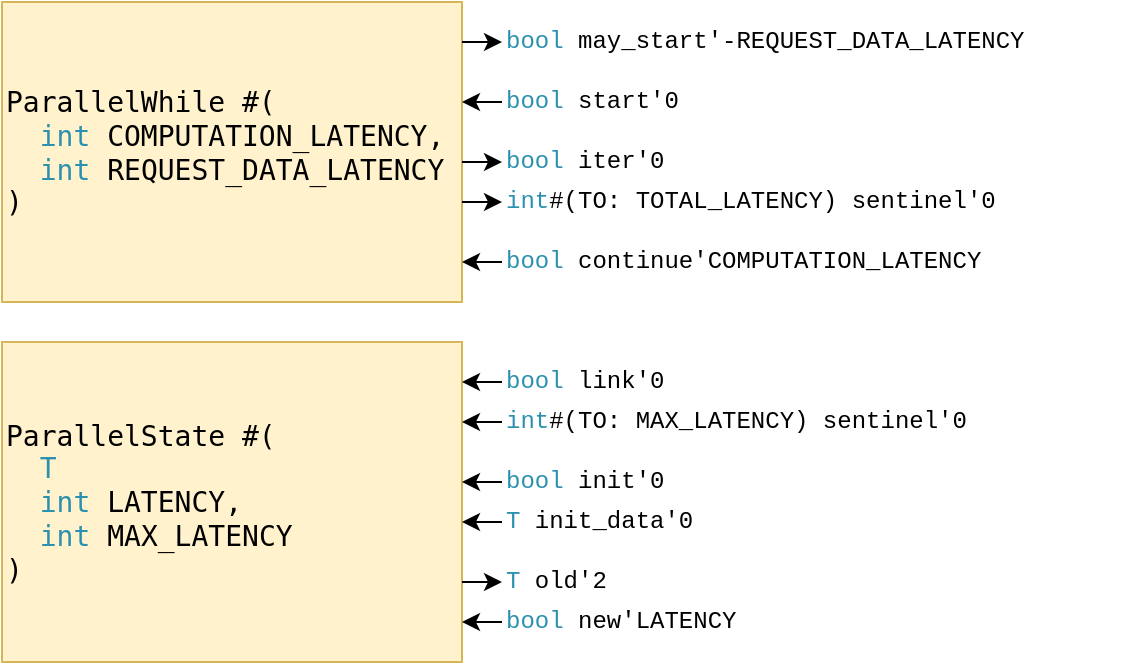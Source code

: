 <mxfile version="21.6.5" type="device">
  <diagram name="Page-1" id="U-tGL_A51ub-8jWDNvKz">
    <mxGraphModel dx="1256" dy="849" grid="1" gridSize="10" guides="1" tooltips="1" connect="1" arrows="1" fold="1" page="1" pageScale="1" pageWidth="827" pageHeight="1169" math="0" shadow="0">
      <root>
        <mxCell id="0" />
        <mxCell id="1" parent="0" />
        <mxCell id="5Z1Q0YEPspKu-i73uR56-1" value="&lt;span style=&quot;color: rgb(0, 0, 0); font-family: &amp;quot;Droid Sans Mono&amp;quot;, &amp;quot;monospace&amp;quot;, monospace; font-size: 14px; font-style: normal; font-variant-ligatures: normal; font-variant-caps: normal; font-weight: 400; letter-spacing: normal; orphans: 2; text-indent: 0px; text-transform: none; widows: 2; word-spacing: 0px; -webkit-text-stroke-width: 0px; text-decoration-thickness: initial; text-decoration-style: initial; text-decoration-color: initial;&quot; class=&quot;mtk1&quot;&gt;ParallelWhile #(&lt;br&gt;&lt;/span&gt;&lt;span style=&quot;color: rgb(43, 145, 175); font-family: &amp;quot;Droid Sans Mono&amp;quot;, &amp;quot;monospace&amp;quot;, monospace; font-size: 14px; font-style: normal; font-variant-ligatures: normal; font-variant-caps: normal; font-weight: 400; letter-spacing: normal; orphans: 2; text-indent: 0px; text-transform: none; widows: 2; word-spacing: 0px; -webkit-text-stroke-width: 0px; text-decoration-thickness: initial; text-decoration-style: initial; text-decoration-color: initial;&quot; class=&quot;mtk25&quot;&gt;&amp;nbsp; int&amp;nbsp;&lt;/span&gt;&lt;span style=&quot;font-family: &amp;quot;Droid Sans Mono&amp;quot;, &amp;quot;monospace&amp;quot;, monospace; font-size: 14px; font-style: normal; font-variant-ligatures: normal; font-variant-caps: normal; font-weight: 400; letter-spacing: normal; orphans: 2; text-indent: 0px; text-transform: none; widows: 2; word-spacing: 0px; -webkit-text-stroke-width: 0px; text-decoration-thickness: initial; text-decoration-style: initial; text-decoration-color: initial;&quot; class=&quot;mtk1&quot;&gt;COMPUTATION_LATENCY,&lt;br&gt;&lt;/span&gt;&lt;span style=&quot;font-family: &amp;quot;Droid Sans Mono&amp;quot;, &amp;quot;monospace&amp;quot;, monospace; font-size: 14px; font-style: normal; font-variant-ligatures: normal; font-variant-caps: normal; font-weight: 400; letter-spacing: normal; orphans: 2; text-indent: 0px; text-transform: none; widows: 2; word-spacing: 0px; -webkit-text-stroke-width: 0px; text-decoration-thickness: initial; text-decoration-style: initial; text-decoration-color: initial;&quot; class=&quot;mtk25&quot;&gt;&amp;nbsp;&amp;nbsp;&lt;/span&gt;&lt;span style=&quot;color: rgb(43, 145, 175); font-family: &amp;quot;Droid Sans Mono&amp;quot;, &amp;quot;monospace&amp;quot;, monospace; font-size: 14px; font-style: normal; font-variant-ligatures: normal; font-variant-caps: normal; font-weight: 400; letter-spacing: normal; orphans: 2; text-indent: 0px; text-transform: none; widows: 2; word-spacing: 0px; -webkit-text-stroke-width: 0px; text-decoration-thickness: initial; text-decoration-style: initial; text-decoration-color: initial;&quot; class=&quot;mtk25&quot;&gt;int&lt;/span&gt;&lt;span style=&quot;color: rgb(0, 0, 0); font-family: &amp;quot;Droid Sans Mono&amp;quot;, &amp;quot;monospace&amp;quot;, monospace; font-size: 14px; font-style: normal; font-variant-ligatures: normal; font-variant-caps: normal; font-weight: 400; letter-spacing: normal; orphans: 2; text-indent: 0px; text-transform: none; widows: 2; word-spacing: 0px; -webkit-text-stroke-width: 0px; text-decoration-thickness: initial; text-decoration-style: initial; text-decoration-color: initial;&quot; class=&quot;mtk1&quot;&gt; REQUEST_DATA_LATENCY&lt;br&gt;)&lt;/span&gt;" style="rounded=0;whiteSpace=wrap;html=1;labelBackgroundColor=none;align=left;fillColor=#fff2cc;strokeColor=#d6b656;" vertex="1" parent="1">
          <mxGeometry x="170" y="440" width="230" height="150" as="geometry" />
        </mxCell>
        <mxCell id="5Z1Q0YEPspKu-i73uR56-2" value="" style="endArrow=classic;html=1;rounded=0;" edge="1" parent="1">
          <mxGeometry width="50" height="50" relative="1" as="geometry">
            <mxPoint x="400" y="460" as="sourcePoint" />
            <mxPoint x="420" y="460" as="targetPoint" />
          </mxGeometry>
        </mxCell>
        <mxCell id="5Z1Q0YEPspKu-i73uR56-3" value="&lt;font color=&quot;#2b91af&quot;&gt;bool&lt;/font&gt; may_start&#39;-REQUEST_DATA_LATENCY" style="text;html=1;strokeColor=none;fillColor=none;align=left;verticalAlign=middle;whiteSpace=wrap;rounded=0;fontFamily=Courier New;" vertex="1" parent="1">
          <mxGeometry x="420" y="440" width="310" height="40" as="geometry" />
        </mxCell>
        <mxCell id="5Z1Q0YEPspKu-i73uR56-6" value="" style="endArrow=classic;html=1;rounded=0;" edge="1" parent="1">
          <mxGeometry width="50" height="50" relative="1" as="geometry">
            <mxPoint x="420" y="490" as="sourcePoint" />
            <mxPoint x="400" y="490" as="targetPoint" />
          </mxGeometry>
        </mxCell>
        <mxCell id="5Z1Q0YEPspKu-i73uR56-7" value="&lt;font color=&quot;#2b91af&quot;&gt;bool&lt;/font&gt; start&#39;0" style="text;html=1;strokeColor=none;fillColor=none;align=left;verticalAlign=middle;whiteSpace=wrap;rounded=0;fontFamily=Courier New;" vertex="1" parent="1">
          <mxGeometry x="420" y="470" width="130" height="40" as="geometry" />
        </mxCell>
        <mxCell id="5Z1Q0YEPspKu-i73uR56-9" value="" style="endArrow=classic;html=1;rounded=0;" edge="1" parent="1">
          <mxGeometry width="50" height="50" relative="1" as="geometry">
            <mxPoint x="400" y="520" as="sourcePoint" />
            <mxPoint x="420" y="520" as="targetPoint" />
          </mxGeometry>
        </mxCell>
        <mxCell id="5Z1Q0YEPspKu-i73uR56-10" value="&lt;font color=&quot;#2b91af&quot;&gt;bool&lt;/font&gt; iter&#39;0" style="text;html=1;strokeColor=none;fillColor=none;align=left;verticalAlign=middle;whiteSpace=wrap;rounded=0;fontFamily=Courier New;" vertex="1" parent="1">
          <mxGeometry x="420" y="500" width="200" height="40" as="geometry" />
        </mxCell>
        <mxCell id="5Z1Q0YEPspKu-i73uR56-11" value="&lt;font color=&quot;#2b91af&quot;&gt;int&lt;/font&gt;#(TO: TOTAL_LATENCY) sentinel&#39;0" style="text;html=1;strokeColor=none;fillColor=none;align=left;verticalAlign=middle;whiteSpace=wrap;rounded=0;fontFamily=Courier New;" vertex="1" parent="1">
          <mxGeometry x="420" y="520" width="280" height="40" as="geometry" />
        </mxCell>
        <mxCell id="5Z1Q0YEPspKu-i73uR56-12" value="" style="endArrow=classic;html=1;rounded=0;" edge="1" parent="1">
          <mxGeometry width="50" height="50" relative="1" as="geometry">
            <mxPoint x="400" y="540" as="sourcePoint" />
            <mxPoint x="420" y="540" as="targetPoint" />
          </mxGeometry>
        </mxCell>
        <mxCell id="5Z1Q0YEPspKu-i73uR56-13" value="&lt;font color=&quot;#2b91af&quot;&gt;bool&lt;/font&gt; continue&#39;COMPUTATION_LATENCY" style="text;html=1;strokeColor=none;fillColor=none;align=left;verticalAlign=middle;whiteSpace=wrap;rounded=0;fontFamily=Courier New;" vertex="1" parent="1">
          <mxGeometry x="420" y="550" width="280" height="40" as="geometry" />
        </mxCell>
        <mxCell id="5Z1Q0YEPspKu-i73uR56-15" value="" style="endArrow=classic;html=1;rounded=0;" edge="1" parent="1">
          <mxGeometry width="50" height="50" relative="1" as="geometry">
            <mxPoint x="420" y="570" as="sourcePoint" />
            <mxPoint x="400" y="570" as="targetPoint" />
          </mxGeometry>
        </mxCell>
        <mxCell id="5Z1Q0YEPspKu-i73uR56-16" value="&lt;span style=&quot;color: rgb(0, 0, 0); font-family: &amp;quot;Droid Sans Mono&amp;quot;, &amp;quot;monospace&amp;quot;, monospace; font-size: 14px; font-style: normal; font-variant-ligatures: normal; font-variant-caps: normal; font-weight: 400; letter-spacing: normal; orphans: 2; text-indent: 0px; text-transform: none; widows: 2; word-spacing: 0px; -webkit-text-stroke-width: 0px; text-decoration-thickness: initial; text-decoration-style: initial; text-decoration-color: initial;&quot; class=&quot;mtk1&quot;&gt;ParallelState #(&lt;br&gt;&lt;/span&gt;&lt;span style=&quot;color: rgb(43, 145, 175); font-family: &amp;quot;Droid Sans Mono&amp;quot;, &amp;quot;monospace&amp;quot;, monospace; font-size: 14px; font-style: normal; font-variant-ligatures: normal; font-variant-caps: normal; font-weight: 400; letter-spacing: normal; orphans: 2; text-indent: 0px; text-transform: none; widows: 2; word-spacing: 0px; -webkit-text-stroke-width: 0px; text-decoration-thickness: initial; text-decoration-style: initial; text-decoration-color: initial;&quot; class=&quot;mtk25&quot;&gt;&amp;nbsp; T&lt;br&gt;&amp;nbsp; int&amp;nbsp;&lt;/span&gt;&lt;span style=&quot;font-family: &amp;quot;Droid Sans Mono&amp;quot;, &amp;quot;monospace&amp;quot;, monospace; font-size: 14px; font-style: normal; font-variant-ligatures: normal; font-variant-caps: normal; font-weight: 400; letter-spacing: normal; orphans: 2; text-indent: 0px; text-transform: none; widows: 2; word-spacing: 0px; -webkit-text-stroke-width: 0px; text-decoration-thickness: initial; text-decoration-style: initial; text-decoration-color: initial;&quot; class=&quot;mtk1&quot;&gt;LATENCY,&lt;br&gt;&lt;/span&gt;&lt;span style=&quot;font-family: &amp;quot;Droid Sans Mono&amp;quot;, &amp;quot;monospace&amp;quot;, monospace; font-size: 14px; font-style: normal; font-variant-ligatures: normal; font-variant-caps: normal; font-weight: 400; letter-spacing: normal; orphans: 2; text-indent: 0px; text-transform: none; widows: 2; word-spacing: 0px; -webkit-text-stroke-width: 0px; text-decoration-thickness: initial; text-decoration-style: initial; text-decoration-color: initial;&quot; class=&quot;mtk25&quot;&gt;&amp;nbsp;&amp;nbsp;&lt;/span&gt;&lt;span style=&quot;color: rgb(43, 145, 175); font-family: &amp;quot;Droid Sans Mono&amp;quot;, &amp;quot;monospace&amp;quot;, monospace; font-size: 14px; font-style: normal; font-variant-ligatures: normal; font-variant-caps: normal; font-weight: 400; letter-spacing: normal; orphans: 2; text-indent: 0px; text-transform: none; widows: 2; word-spacing: 0px; -webkit-text-stroke-width: 0px; text-decoration-thickness: initial; text-decoration-style: initial; text-decoration-color: initial;&quot; class=&quot;mtk25&quot;&gt;int&lt;/span&gt;&lt;span style=&quot;color: rgb(0, 0, 0); font-family: &amp;quot;Droid Sans Mono&amp;quot;, &amp;quot;monospace&amp;quot;, monospace; font-size: 14px; font-style: normal; font-variant-ligatures: normal; font-variant-caps: normal; font-weight: 400; letter-spacing: normal; orphans: 2; text-indent: 0px; text-transform: none; widows: 2; word-spacing: 0px; -webkit-text-stroke-width: 0px; text-decoration-thickness: initial; text-decoration-style: initial; text-decoration-color: initial;&quot; class=&quot;mtk1&quot;&gt; MAX_LATENCY&lt;br&gt;)&lt;/span&gt;" style="rounded=0;whiteSpace=wrap;html=1;labelBackgroundColor=none;align=left;fillColor=#fff2cc;strokeColor=#d6b656;" vertex="1" parent="1">
          <mxGeometry x="170" y="610" width="230" height="160" as="geometry" />
        </mxCell>
        <mxCell id="5Z1Q0YEPspKu-i73uR56-18" value="&lt;font color=&quot;#2b91af&quot;&gt;bool&lt;/font&gt; link&#39;0" style="text;html=1;strokeColor=none;fillColor=none;align=left;verticalAlign=middle;whiteSpace=wrap;rounded=0;fontFamily=Courier New;" vertex="1" parent="1">
          <mxGeometry x="420" y="610" width="310" height="40" as="geometry" />
        </mxCell>
        <mxCell id="5Z1Q0YEPspKu-i73uR56-19" value="" style="endArrow=classic;html=1;rounded=0;" edge="1" parent="1">
          <mxGeometry width="50" height="50" relative="1" as="geometry">
            <mxPoint x="420" y="650" as="sourcePoint" />
            <mxPoint x="400" y="650" as="targetPoint" />
          </mxGeometry>
        </mxCell>
        <mxCell id="5Z1Q0YEPspKu-i73uR56-20" value="&lt;font color=&quot;#2b91af&quot;&gt;T&lt;/font&gt; old&#39;2" style="text;html=1;strokeColor=none;fillColor=none;align=left;verticalAlign=middle;whiteSpace=wrap;rounded=0;fontFamily=Courier New;" vertex="1" parent="1">
          <mxGeometry x="420" y="710" width="130" height="40" as="geometry" />
        </mxCell>
        <mxCell id="5Z1Q0YEPspKu-i73uR56-21" value="" style="endArrow=classic;html=1;rounded=0;" edge="1" parent="1">
          <mxGeometry width="50" height="50" relative="1" as="geometry">
            <mxPoint x="400" y="730" as="sourcePoint" />
            <mxPoint x="420" y="730" as="targetPoint" />
          </mxGeometry>
        </mxCell>
        <mxCell id="5Z1Q0YEPspKu-i73uR56-22" value="&lt;font color=&quot;#2b91af&quot;&gt;bool&lt;/font&gt; init&#39;0" style="text;html=1;strokeColor=none;fillColor=none;align=left;verticalAlign=middle;whiteSpace=wrap;rounded=0;fontFamily=Courier New;" vertex="1" parent="1">
          <mxGeometry x="420" y="660" width="200" height="40" as="geometry" />
        </mxCell>
        <mxCell id="5Z1Q0YEPspKu-i73uR56-23" value="&lt;font color=&quot;#2b91af&quot;&gt;int&lt;/font&gt;#(TO: MAX_LATENCY) sentinel&#39;0" style="text;html=1;strokeColor=none;fillColor=none;align=left;verticalAlign=middle;whiteSpace=wrap;rounded=0;fontFamily=Courier New;" vertex="1" parent="1">
          <mxGeometry x="420" y="630" width="280" height="40" as="geometry" />
        </mxCell>
        <mxCell id="5Z1Q0YEPspKu-i73uR56-25" value="&lt;font color=&quot;#2b91af&quot;&gt;bool&lt;/font&gt; new&#39;LATENCY" style="text;html=1;strokeColor=none;fillColor=none;align=left;verticalAlign=middle;whiteSpace=wrap;rounded=0;fontFamily=Courier New;" vertex="1" parent="1">
          <mxGeometry x="420" y="730" width="280" height="40" as="geometry" />
        </mxCell>
        <mxCell id="5Z1Q0YEPspKu-i73uR56-26" value="" style="endArrow=classic;html=1;rounded=0;" edge="1" parent="1">
          <mxGeometry width="50" height="50" relative="1" as="geometry">
            <mxPoint x="420" y="750" as="sourcePoint" />
            <mxPoint x="400" y="750" as="targetPoint" />
          </mxGeometry>
        </mxCell>
        <mxCell id="5Z1Q0YEPspKu-i73uR56-28" value="" style="endArrow=classic;html=1;rounded=0;" edge="1" parent="1">
          <mxGeometry width="50" height="50" relative="1" as="geometry">
            <mxPoint x="420" y="630" as="sourcePoint" />
            <mxPoint x="400" y="630" as="targetPoint" />
          </mxGeometry>
        </mxCell>
        <mxCell id="5Z1Q0YEPspKu-i73uR56-29" value="" style="endArrow=classic;html=1;rounded=0;" edge="1" parent="1">
          <mxGeometry width="50" height="50" relative="1" as="geometry">
            <mxPoint x="420" y="700" as="sourcePoint" />
            <mxPoint x="400" y="700" as="targetPoint" />
          </mxGeometry>
        </mxCell>
        <mxCell id="5Z1Q0YEPspKu-i73uR56-30" value="&lt;font color=&quot;#2b91af&quot;&gt;T&lt;/font&gt; init_data&#39;0" style="text;html=1;strokeColor=none;fillColor=none;align=left;verticalAlign=middle;whiteSpace=wrap;rounded=0;fontFamily=Courier New;" vertex="1" parent="1">
          <mxGeometry x="420" y="680" width="130" height="40" as="geometry" />
        </mxCell>
        <mxCell id="5Z1Q0YEPspKu-i73uR56-31" value="" style="endArrow=classic;html=1;rounded=0;" edge="1" parent="1">
          <mxGeometry width="50" height="50" relative="1" as="geometry">
            <mxPoint x="420" y="680" as="sourcePoint" />
            <mxPoint x="400" y="680" as="targetPoint" />
          </mxGeometry>
        </mxCell>
      </root>
    </mxGraphModel>
  </diagram>
</mxfile>
